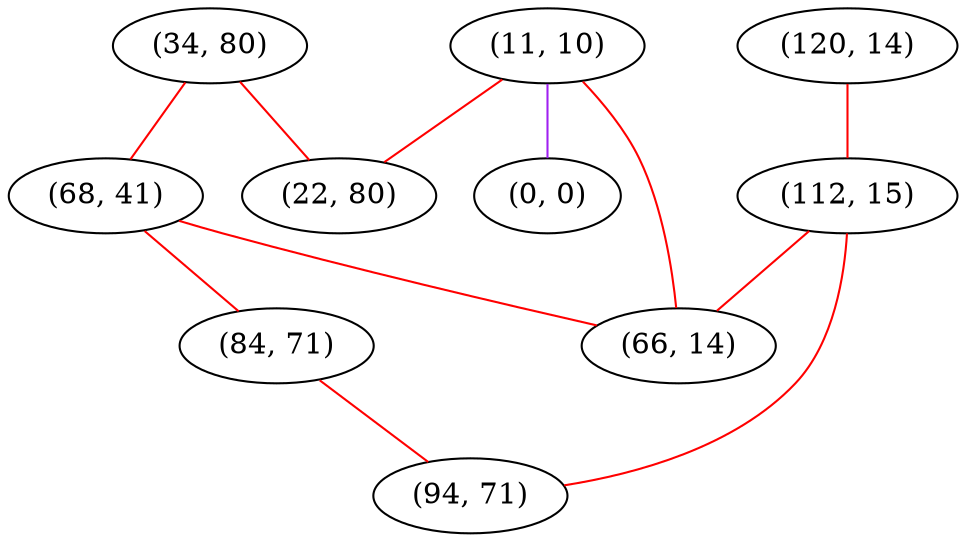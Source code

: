 graph "" {
"(34, 80)";
"(11, 10)";
"(0, 0)";
"(68, 41)";
"(22, 80)";
"(120, 14)";
"(84, 71)";
"(112, 15)";
"(66, 14)";
"(94, 71)";
"(34, 80)" -- "(68, 41)"  [color=red, key=0, weight=1];
"(34, 80)" -- "(22, 80)"  [color=red, key=0, weight=1];
"(11, 10)" -- "(66, 14)"  [color=red, key=0, weight=1];
"(11, 10)" -- "(22, 80)"  [color=red, key=0, weight=1];
"(11, 10)" -- "(0, 0)"  [color=purple, key=0, weight=4];
"(68, 41)" -- "(84, 71)"  [color=red, key=0, weight=1];
"(68, 41)" -- "(66, 14)"  [color=red, key=0, weight=1];
"(120, 14)" -- "(112, 15)"  [color=red, key=0, weight=1];
"(84, 71)" -- "(94, 71)"  [color=red, key=0, weight=1];
"(112, 15)" -- "(66, 14)"  [color=red, key=0, weight=1];
"(112, 15)" -- "(94, 71)"  [color=red, key=0, weight=1];
}
